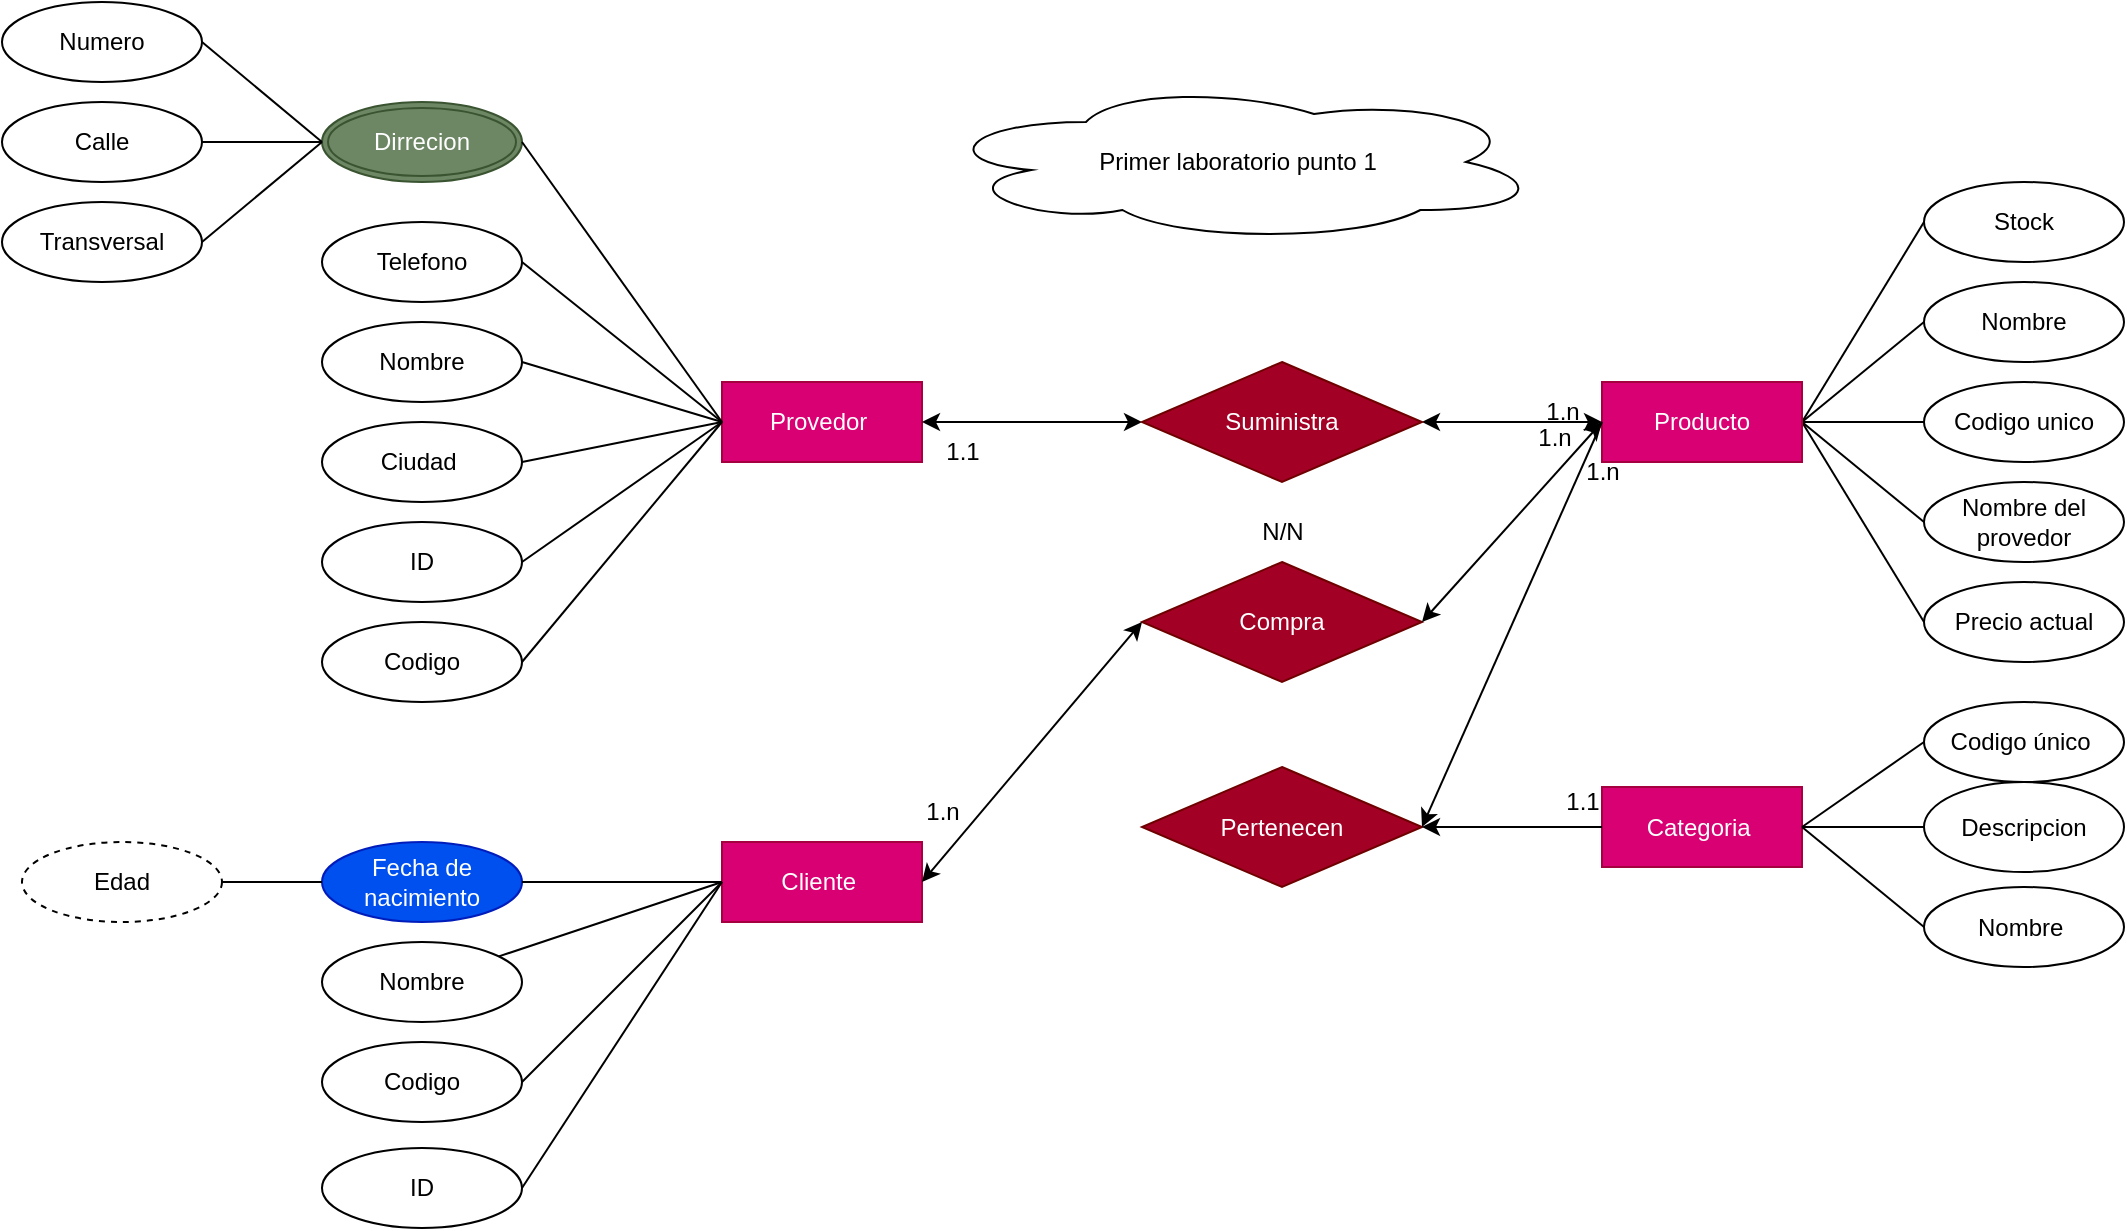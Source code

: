 <mxfile version="28.1.0">
  <diagram name="Página-1" id="oNXKOzVI4zQyK1Gj1o2h">
    <mxGraphModel dx="1654" dy="1639" grid="1" gridSize="10" guides="1" tooltips="1" connect="1" arrows="1" fold="1" page="1" pageScale="1" pageWidth="827" pageHeight="1169" math="0" shadow="0">
      <root>
        <mxCell id="bZuBxN4-7xwh26Q07MRZ-0" />
        <mxCell id="bZuBxN4-7xwh26Q07MRZ-1" parent="bZuBxN4-7xwh26Q07MRZ-0" />
        <mxCell id="bjYPzdhpzL-SFKF2sNc7-3" value="Cliente&amp;nbsp;" style="whiteSpace=wrap;html=1;align=center;fillColor=#d80073;fontColor=#ffffff;strokeColor=#A50040;" parent="bZuBxN4-7xwh26Q07MRZ-1" vertex="1">
          <mxGeometry x="200" y="-70" width="100" height="40" as="geometry" />
        </mxCell>
        <mxCell id="bjYPzdhpzL-SFKF2sNc7-4" value="Provedor&amp;nbsp;" style="whiteSpace=wrap;html=1;align=center;fillColor=#d80073;fontColor=#ffffff;strokeColor=#A50040;" parent="bZuBxN4-7xwh26Q07MRZ-1" vertex="1">
          <mxGeometry x="200" y="-300" width="100" height="40" as="geometry" />
        </mxCell>
        <mxCell id="bjYPzdhpzL-SFKF2sNc7-7" value="Fecha de nacimiento" style="ellipse;whiteSpace=wrap;html=1;align=center;fillColor=#0050ef;fontColor=#ffffff;strokeColor=#001DBC;" parent="bZuBxN4-7xwh26Q07MRZ-1" vertex="1">
          <mxGeometry y="-70" width="100" height="40" as="geometry" />
        </mxCell>
        <mxCell id="bjYPzdhpzL-SFKF2sNc7-8" value="Edad" style="ellipse;whiteSpace=wrap;html=1;align=center;dashed=1;" parent="bZuBxN4-7xwh26Q07MRZ-1" vertex="1">
          <mxGeometry x="-150" y="-70" width="100" height="40" as="geometry" />
        </mxCell>
        <mxCell id="bjYPzdhpzL-SFKF2sNc7-9" value="Codigo" style="ellipse;whiteSpace=wrap;html=1;align=center;" parent="bZuBxN4-7xwh26Q07MRZ-1" vertex="1">
          <mxGeometry y="30" width="100" height="40" as="geometry" />
        </mxCell>
        <mxCell id="bjYPzdhpzL-SFKF2sNc7-11" value="ID" style="ellipse;whiteSpace=wrap;html=1;align=center;" parent="bZuBxN4-7xwh26Q07MRZ-1" vertex="1">
          <mxGeometry y="83" width="100" height="40" as="geometry" />
        </mxCell>
        <mxCell id="bjYPzdhpzL-SFKF2sNc7-13" value="ID" style="ellipse;whiteSpace=wrap;html=1;align=center;" parent="bZuBxN4-7xwh26Q07MRZ-1" vertex="1">
          <mxGeometry y="-230" width="100" height="40" as="geometry" />
        </mxCell>
        <mxCell id="bjYPzdhpzL-SFKF2sNc7-14" value="Nombre" style="ellipse;whiteSpace=wrap;html=1;align=center;" parent="bZuBxN4-7xwh26Q07MRZ-1" vertex="1">
          <mxGeometry y="-330" width="100" height="40" as="geometry" />
        </mxCell>
        <mxCell id="bjYPzdhpzL-SFKF2sNc7-15" value="Codigo" style="ellipse;whiteSpace=wrap;html=1;align=center;" parent="bZuBxN4-7xwh26Q07MRZ-1" vertex="1">
          <mxGeometry y="-180" width="100" height="40" as="geometry" />
        </mxCell>
        <mxCell id="nIcvdX-K9WqGcsylBkkt-0" value="Ciudad&amp;nbsp;" style="ellipse;whiteSpace=wrap;html=1;align=center;" parent="bZuBxN4-7xwh26Q07MRZ-1" vertex="1">
          <mxGeometry y="-280" width="100" height="40" as="geometry" />
        </mxCell>
        <mxCell id="nIcvdX-K9WqGcsylBkkt-1" value="Telefono" style="ellipse;whiteSpace=wrap;html=1;align=center;" parent="bZuBxN4-7xwh26Q07MRZ-1" vertex="1">
          <mxGeometry y="-380" width="100" height="40" as="geometry" />
        </mxCell>
        <mxCell id="nIcvdX-K9WqGcsylBkkt-2" value="Dirrecion" style="ellipse;shape=doubleEllipse;margin=3;whiteSpace=wrap;html=1;align=center;fillColor=#6d8764;fontColor=#ffffff;strokeColor=#3A5431;" parent="bZuBxN4-7xwh26Q07MRZ-1" vertex="1">
          <mxGeometry y="-440" width="100" height="40" as="geometry" />
        </mxCell>
        <mxCell id="nIcvdX-K9WqGcsylBkkt-3" value="Precio actual" style="ellipse;whiteSpace=wrap;html=1;align=center;" parent="bZuBxN4-7xwh26Q07MRZ-1" vertex="1">
          <mxGeometry x="801" y="-200" width="100" height="40" as="geometry" />
        </mxCell>
        <mxCell id="nIcvdX-K9WqGcsylBkkt-4" value="Nombre" style="ellipse;whiteSpace=wrap;html=1;align=center;" parent="bZuBxN4-7xwh26Q07MRZ-1" vertex="1">
          <mxGeometry x="801" y="-350" width="100" height="40" as="geometry" />
        </mxCell>
        <mxCell id="nIcvdX-K9WqGcsylBkkt-5" value="Codigo unico" style="ellipse;whiteSpace=wrap;html=1;align=center;" parent="bZuBxN4-7xwh26Q07MRZ-1" vertex="1">
          <mxGeometry x="801" y="-300" width="100" height="40" as="geometry" />
        </mxCell>
        <mxCell id="nIcvdX-K9WqGcsylBkkt-6" value="Nombre del provedor" style="ellipse;whiteSpace=wrap;html=1;align=center;" parent="bZuBxN4-7xwh26Q07MRZ-1" vertex="1">
          <mxGeometry x="801" y="-250" width="100" height="40" as="geometry" />
        </mxCell>
        <mxCell id="nIcvdX-K9WqGcsylBkkt-7" value="Stock" style="ellipse;whiteSpace=wrap;html=1;align=center;" parent="bZuBxN4-7xwh26Q07MRZ-1" vertex="1">
          <mxGeometry x="801" y="-400" width="100" height="40" as="geometry" />
        </mxCell>
        <mxCell id="nIcvdX-K9WqGcsylBkkt-8" value="Categoria&amp;nbsp;" style="whiteSpace=wrap;html=1;align=center;fillColor=#d80073;fontColor=#ffffff;strokeColor=#A50040;" parent="bZuBxN4-7xwh26Q07MRZ-1" vertex="1">
          <mxGeometry x="640" y="-97.5" width="100" height="40" as="geometry" />
        </mxCell>
        <mxCell id="nIcvdX-K9WqGcsylBkkt-9" value="Codigo único&amp;nbsp;" style="ellipse;whiteSpace=wrap;html=1;align=center;" parent="bZuBxN4-7xwh26Q07MRZ-1" vertex="1">
          <mxGeometry x="801" y="-140" width="100" height="40" as="geometry" />
        </mxCell>
        <mxCell id="nIcvdX-K9WqGcsylBkkt-10" value="Nombre&amp;nbsp;" style="ellipse;whiteSpace=wrap;html=1;align=center;" parent="bZuBxN4-7xwh26Q07MRZ-1" vertex="1">
          <mxGeometry x="801" y="-47.5" width="100" height="40" as="geometry" />
        </mxCell>
        <mxCell id="nIcvdX-K9WqGcsylBkkt-11" value="Descripcion" style="ellipse;whiteSpace=wrap;html=1;align=center;" parent="bZuBxN4-7xwh26Q07MRZ-1" vertex="1">
          <mxGeometry x="801" y="-100" width="100" height="45" as="geometry" />
        </mxCell>
        <mxCell id="nIcvdX-K9WqGcsylBkkt-21" value="" style="endArrow=none;html=1;rounded=0;entryX=1;entryY=0.5;entryDx=0;entryDy=0;exitX=0;exitY=0.5;exitDx=0;exitDy=0;" parent="bZuBxN4-7xwh26Q07MRZ-1" target="nIcvdX-K9WqGcsylBkkt-8" edge="1" source="nIcvdX-K9WqGcsylBkkt-9">
          <mxGeometry relative="1" as="geometry">
            <mxPoint x="640" y="-28" as="sourcePoint" />
            <mxPoint x="1020" y="-168" as="targetPoint" />
          </mxGeometry>
        </mxCell>
        <mxCell id="nIcvdX-K9WqGcsylBkkt-22" value="" style="endArrow=none;html=1;rounded=0;entryX=0;entryY=0.5;entryDx=0;entryDy=0;exitX=1;exitY=0.5;exitDx=0;exitDy=0;" parent="bZuBxN4-7xwh26Q07MRZ-1" source="nIcvdX-K9WqGcsylBkkt-8" target="nIcvdX-K9WqGcsylBkkt-10" edge="1">
          <mxGeometry relative="1" as="geometry">
            <mxPoint x="790" y="-78" as="sourcePoint" />
            <mxPoint x="950" y="-78" as="targetPoint" />
          </mxGeometry>
        </mxCell>
        <mxCell id="nIcvdX-K9WqGcsylBkkt-35" value="" style="endArrow=none;html=1;rounded=0;exitX=0;exitY=0.5;exitDx=0;exitDy=0;entryX=1;entryY=0.5;entryDx=0;entryDy=0;" parent="bZuBxN4-7xwh26Q07MRZ-1" source="nIcvdX-K9WqGcsylBkkt-3" target="bjYPzdhpzL-SFKF2sNc7-5" edge="1">
          <mxGeometry relative="1" as="geometry">
            <mxPoint x="960" y="210" as="sourcePoint" />
            <mxPoint x="1120" y="210" as="targetPoint" />
            <Array as="points" />
          </mxGeometry>
        </mxCell>
        <mxCell id="nIcvdX-K9WqGcsylBkkt-36" value="" style="endArrow=none;html=1;rounded=0;exitX=1;exitY=0.5;exitDx=0;exitDy=0;entryX=0;entryY=0.5;entryDx=0;entryDy=0;" parent="bZuBxN4-7xwh26Q07MRZ-1" source="bjYPzdhpzL-SFKF2sNc7-5" target="nIcvdX-K9WqGcsylBkkt-5" edge="1">
          <mxGeometry relative="1" as="geometry">
            <mxPoint x="970" y="90" as="sourcePoint" />
            <mxPoint x="960" y="40" as="targetPoint" />
          </mxGeometry>
        </mxCell>
        <mxCell id="nIcvdX-K9WqGcsylBkkt-37" value="" style="endArrow=none;html=1;rounded=0;entryX=0;entryY=0.5;entryDx=0;entryDy=0;exitX=1;exitY=0.5;exitDx=0;exitDy=0;" parent="bZuBxN4-7xwh26Q07MRZ-1" source="bjYPzdhpzL-SFKF2sNc7-5" target="nIcvdX-K9WqGcsylBkkt-4" edge="1">
          <mxGeometry relative="1" as="geometry">
            <mxPoint x="930" y="120" as="sourcePoint" />
            <mxPoint x="730" y="170" as="targetPoint" />
            <Array as="points" />
          </mxGeometry>
        </mxCell>
        <mxCell id="nIcvdX-K9WqGcsylBkkt-38" value="" style="endArrow=none;html=1;rounded=0;entryX=0;entryY=0.5;entryDx=0;entryDy=0;exitX=1;exitY=0.5;exitDx=0;exitDy=0;" parent="bZuBxN4-7xwh26Q07MRZ-1" source="bjYPzdhpzL-SFKF2sNc7-5" target="nIcvdX-K9WqGcsylBkkt-6" edge="1">
          <mxGeometry relative="1" as="geometry">
            <mxPoint x="930" y="280" as="sourcePoint" />
            <mxPoint x="1030" y="300" as="targetPoint" />
          </mxGeometry>
        </mxCell>
        <mxCell id="nIcvdX-K9WqGcsylBkkt-39" value="" style="endArrow=none;html=1;rounded=0;exitX=0;exitY=0.5;exitDx=0;exitDy=0;entryX=1;entryY=0.5;entryDx=0;entryDy=0;" parent="bZuBxN4-7xwh26Q07MRZ-1" source="nIcvdX-K9WqGcsylBkkt-7" target="bjYPzdhpzL-SFKF2sNc7-5" edge="1">
          <mxGeometry relative="1" as="geometry">
            <mxPoint x="960" y="210" as="sourcePoint" />
            <mxPoint x="1120" y="210" as="targetPoint" />
          </mxGeometry>
        </mxCell>
        <mxCell id="bjYPzdhpzL-SFKF2sNc7-5" value="Producto" style="whiteSpace=wrap;html=1;align=center;fillColor=#d80073;fontColor=#ffffff;strokeColor=#A50040;" parent="bZuBxN4-7xwh26Q07MRZ-1" vertex="1">
          <mxGeometry x="640" y="-300" width="100" height="40" as="geometry" />
        </mxCell>
        <mxCell id="nIcvdX-K9WqGcsylBkkt-47" value="Compra" style="shape=rhombus;perimeter=rhombusPerimeter;whiteSpace=wrap;html=1;align=center;fillColor=#a20025;fontColor=#ffffff;strokeColor=#6F0000;" parent="bZuBxN4-7xwh26Q07MRZ-1" vertex="1">
          <mxGeometry x="410" y="-210" width="140" height="60" as="geometry" />
        </mxCell>
        <mxCell id="nIcvdX-K9WqGcsylBkkt-53" value="Pertenecen" style="shape=rhombus;perimeter=rhombusPerimeter;whiteSpace=wrap;html=1;align=center;fillColor=#a20025;fontColor=#ffffff;strokeColor=#6F0000;" parent="bZuBxN4-7xwh26Q07MRZ-1" vertex="1">
          <mxGeometry x="410" y="-107.5" width="140" height="60" as="geometry" />
        </mxCell>
        <mxCell id="nIcvdX-K9WqGcsylBkkt-55" value="" style="endArrow=classic;html=1;rounded=0;exitX=0;exitY=0.5;exitDx=0;exitDy=0;entryX=1;entryY=0.5;entryDx=0;entryDy=0;" parent="bZuBxN4-7xwh26Q07MRZ-1" source="nIcvdX-K9WqGcsylBkkt-8" target="nIcvdX-K9WqGcsylBkkt-53" edge="1">
          <mxGeometry width="50" height="50" relative="1" as="geometry">
            <mxPoint x="420" y="490" as="sourcePoint" />
            <mxPoint x="660" y="340" as="targetPoint" />
          </mxGeometry>
        </mxCell>
        <mxCell id="nIcvdX-K9WqGcsylBkkt-56" value="" style="endArrow=classic;html=1;rounded=0;entryX=1;entryY=0.5;entryDx=0;entryDy=0;exitX=0;exitY=0.5;exitDx=0;exitDy=0;" parent="bZuBxN4-7xwh26Q07MRZ-1" source="bjYPzdhpzL-SFKF2sNc7-5" target="nIcvdX-K9WqGcsylBkkt-53" edge="1">
          <mxGeometry width="50" height="50" relative="1" as="geometry">
            <mxPoint x="690" y="-200" as="sourcePoint" />
            <mxPoint x="720" y="390" as="targetPoint" />
          </mxGeometry>
        </mxCell>
        <mxCell id="nIcvdX-K9WqGcsylBkkt-62" value="" style="endArrow=classic;startArrow=classic;html=1;rounded=0;entryX=1;entryY=0.5;entryDx=0;entryDy=0;" parent="bZuBxN4-7xwh26Q07MRZ-1" source="nIcvdX-K9WqGcsylBkkt-41" edge="1" target="bjYPzdhpzL-SFKF2sNc7-4">
          <mxGeometry width="50" height="50" relative="1" as="geometry">
            <mxPoint x="920" y="100" as="sourcePoint" />
            <mxPoint x="480" y="-150" as="targetPoint" />
          </mxGeometry>
        </mxCell>
        <mxCell id="nIcvdX-K9WqGcsylBkkt-63" value="" style="endArrow=classic;startArrow=classic;html=1;rounded=0;entryX=0;entryY=0.5;entryDx=0;entryDy=0;exitX=1;exitY=0.5;exitDx=0;exitDy=0;" parent="bZuBxN4-7xwh26Q07MRZ-1" target="nIcvdX-K9WqGcsylBkkt-47" edge="1" source="bjYPzdhpzL-SFKF2sNc7-3">
          <mxGeometry width="50" height="50" relative="1" as="geometry">
            <mxPoint x="100" y="180" as="sourcePoint" />
            <mxPoint x="400" y="190" as="targetPoint" />
          </mxGeometry>
        </mxCell>
        <mxCell id="nIcvdX-K9WqGcsylBkkt-66" value="" style="endArrow=classic;startArrow=classic;html=1;rounded=0;entryX=1;entryY=0.5;entryDx=0;entryDy=0;exitX=0;exitY=0.5;exitDx=0;exitDy=0;" parent="bZuBxN4-7xwh26Q07MRZ-1" target="nIcvdX-K9WqGcsylBkkt-41" edge="1" source="bjYPzdhpzL-SFKF2sNc7-5">
          <mxGeometry width="50" height="50" relative="1" as="geometry">
            <mxPoint x="970" y="80" as="sourcePoint" />
            <mxPoint x="480" y="-160" as="targetPoint" />
          </mxGeometry>
        </mxCell>
        <mxCell id="nIcvdX-K9WqGcsylBkkt-41" value="Suministra" style="shape=rhombus;perimeter=rhombusPerimeter;whiteSpace=wrap;html=1;align=center;fillColor=#a20025;fontColor=#ffffff;strokeColor=#6F0000;" parent="bZuBxN4-7xwh26Q07MRZ-1" vertex="1">
          <mxGeometry x="410" y="-310" width="140" height="60" as="geometry" />
        </mxCell>
        <mxCell id="nIcvdX-K9WqGcsylBkkt-68" value="N/N" style="text;html=1;align=center;verticalAlign=middle;resizable=0;points=[];autosize=1;strokeColor=none;fillColor=none;" parent="bZuBxN4-7xwh26Q07MRZ-1" vertex="1">
          <mxGeometry x="455" y="-240" width="50" height="30" as="geometry" />
        </mxCell>
        <mxCell id="nIcvdX-K9WqGcsylBkkt-71" value="" style="endArrow=none;html=1;rounded=0;exitX=0;exitY=0.5;exitDx=0;exitDy=0;" parent="bZuBxN4-7xwh26Q07MRZ-1" source="bjYPzdhpzL-SFKF2sNc7-3" target="bjYPzdhpzL-SFKF2sNc7-6" edge="1">
          <mxGeometry relative="1" as="geometry">
            <mxPoint x="-10" y="170" as="sourcePoint" />
            <mxPoint x="-40" y="180" as="targetPoint" />
            <Array as="points" />
          </mxGeometry>
        </mxCell>
        <mxCell id="bjYPzdhpzL-SFKF2sNc7-6" value="Nombre" style="ellipse;whiteSpace=wrap;html=1;align=center;" parent="bZuBxN4-7xwh26Q07MRZ-1" vertex="1">
          <mxGeometry y="-20" width="100" height="40" as="geometry" />
        </mxCell>
        <mxCell id="nIcvdX-K9WqGcsylBkkt-72" value="1.1" style="text;html=1;align=center;verticalAlign=middle;resizable=0;points=[];autosize=1;strokeColor=none;fillColor=none;" parent="bZuBxN4-7xwh26Q07MRZ-1" vertex="1">
          <mxGeometry x="610" y="-105" width="40" height="30" as="geometry" />
        </mxCell>
        <mxCell id="nIcvdX-K9WqGcsylBkkt-73" value="1.n" style="text;html=1;align=center;verticalAlign=middle;resizable=0;points=[];autosize=1;strokeColor=none;fillColor=none;" parent="bZuBxN4-7xwh26Q07MRZ-1" vertex="1">
          <mxGeometry x="290" y="-100" width="40" height="30" as="geometry" />
        </mxCell>
        <mxCell id="nIcvdX-K9WqGcsylBkkt-75" value="1.n" style="text;html=1;align=center;verticalAlign=middle;resizable=0;points=[];autosize=1;strokeColor=none;fillColor=none;" parent="bZuBxN4-7xwh26Q07MRZ-1" vertex="1">
          <mxGeometry x="620" y="-270" width="40" height="30" as="geometry" />
        </mxCell>
        <mxCell id="nIcvdX-K9WqGcsylBkkt-77" value="" style="endArrow=classic;startArrow=classic;html=1;rounded=0;exitX=1;exitY=0.5;exitDx=0;exitDy=0;entryX=0;entryY=0.5;entryDx=0;entryDy=0;" parent="bZuBxN4-7xwh26Q07MRZ-1" source="nIcvdX-K9WqGcsylBkkt-47" edge="1" target="bjYPzdhpzL-SFKF2sNc7-5">
          <mxGeometry width="50" height="50" relative="1" as="geometry">
            <mxPoint x="530" y="90" as="sourcePoint" />
            <mxPoint x="640" y="-280" as="targetPoint" />
            <Array as="points" />
          </mxGeometry>
        </mxCell>
        <mxCell id="nIcvdX-K9WqGcsylBkkt-76" value="1.n" style="text;html=1;align=center;verticalAlign=middle;resizable=0;points=[];autosize=1;strokeColor=none;fillColor=none;" parent="bZuBxN4-7xwh26Q07MRZ-1" vertex="1">
          <mxGeometry x="596" y="-287" width="40" height="30" as="geometry" />
        </mxCell>
        <mxCell id="nIcvdX-K9WqGcsylBkkt-78" value="1.n" style="text;html=1;align=center;verticalAlign=middle;resizable=0;points=[];autosize=1;strokeColor=none;fillColor=none;" parent="bZuBxN4-7xwh26Q07MRZ-1" vertex="1">
          <mxGeometry x="600" y="-300" width="40" height="30" as="geometry" />
        </mxCell>
        <mxCell id="nIcvdX-K9WqGcsylBkkt-79" value="1.1" style="text;html=1;align=center;verticalAlign=middle;resizable=0;points=[];autosize=1;strokeColor=none;fillColor=none;" parent="bZuBxN4-7xwh26Q07MRZ-1" vertex="1">
          <mxGeometry x="300" y="-280" width="40" height="30" as="geometry" />
        </mxCell>
        <mxCell id="nIcvdX-K9WqGcsylBkkt-82" value="Transversal" style="ellipse;whiteSpace=wrap;html=1;align=center;" parent="bZuBxN4-7xwh26Q07MRZ-1" vertex="1">
          <mxGeometry x="-160" y="-390" width="100" height="40" as="geometry" />
        </mxCell>
        <mxCell id="nIcvdX-K9WqGcsylBkkt-83" value="Numero" style="ellipse;whiteSpace=wrap;html=1;align=center;" parent="bZuBxN4-7xwh26Q07MRZ-1" vertex="1">
          <mxGeometry x="-160" y="-490" width="100" height="40" as="geometry" />
        </mxCell>
        <mxCell id="nIcvdX-K9WqGcsylBkkt-84" value="Calle" style="ellipse;whiteSpace=wrap;html=1;align=center;" parent="bZuBxN4-7xwh26Q07MRZ-1" vertex="1">
          <mxGeometry x="-160" y="-440" width="100" height="40" as="geometry" />
        </mxCell>
        <mxCell id="xvbcIHaQCPfBAwP4kmZX-2" value="" style="endArrow=none;html=1;rounded=0;exitX=1;exitY=0.5;exitDx=0;exitDy=0;entryX=0;entryY=0.5;entryDx=0;entryDy=0;" edge="1" parent="bZuBxN4-7xwh26Q07MRZ-1" source="bjYPzdhpzL-SFKF2sNc7-15" target="bjYPzdhpzL-SFKF2sNc7-4">
          <mxGeometry relative="1" as="geometry">
            <mxPoint x="270" y="-240" as="sourcePoint" />
            <mxPoint x="430" y="-240" as="targetPoint" />
          </mxGeometry>
        </mxCell>
        <mxCell id="xvbcIHaQCPfBAwP4kmZX-3" value="" style="endArrow=none;html=1;rounded=0;exitX=1;exitY=0.5;exitDx=0;exitDy=0;entryX=0;entryY=0.5;entryDx=0;entryDy=0;" edge="1" parent="bZuBxN4-7xwh26Q07MRZ-1" source="nIcvdX-K9WqGcsylBkkt-8" target="nIcvdX-K9WqGcsylBkkt-11">
          <mxGeometry relative="1" as="geometry">
            <mxPoint x="490" y="83" as="sourcePoint" />
            <mxPoint x="650" y="83" as="targetPoint" />
          </mxGeometry>
        </mxCell>
        <mxCell id="xvbcIHaQCPfBAwP4kmZX-4" value="" style="endArrow=none;html=1;rounded=0;exitX=1;exitY=0.5;exitDx=0;exitDy=0;entryX=0;entryY=0.5;entryDx=0;entryDy=0;" edge="1" parent="bZuBxN4-7xwh26Q07MRZ-1" source="nIcvdX-K9WqGcsylBkkt-83" target="nIcvdX-K9WqGcsylBkkt-2">
          <mxGeometry relative="1" as="geometry">
            <mxPoint x="270" y="-240" as="sourcePoint" />
            <mxPoint x="430" y="-240" as="targetPoint" />
          </mxGeometry>
        </mxCell>
        <mxCell id="xvbcIHaQCPfBAwP4kmZX-5" value="" style="endArrow=none;html=1;rounded=0;exitX=1;exitY=0.5;exitDx=0;exitDy=0;entryX=0;entryY=0.5;entryDx=0;entryDy=0;" edge="1" parent="bZuBxN4-7xwh26Q07MRZ-1" source="nIcvdX-K9WqGcsylBkkt-84" target="nIcvdX-K9WqGcsylBkkt-2">
          <mxGeometry relative="1" as="geometry">
            <mxPoint x="270" y="-240" as="sourcePoint" />
            <mxPoint x="430" y="-240" as="targetPoint" />
          </mxGeometry>
        </mxCell>
        <mxCell id="xvbcIHaQCPfBAwP4kmZX-6" value="" style="endArrow=none;html=1;rounded=0;exitX=1;exitY=0.5;exitDx=0;exitDy=0;entryX=0;entryY=0.5;entryDx=0;entryDy=0;" edge="1" parent="bZuBxN4-7xwh26Q07MRZ-1" source="nIcvdX-K9WqGcsylBkkt-82" target="nIcvdX-K9WqGcsylBkkt-2">
          <mxGeometry relative="1" as="geometry">
            <mxPoint x="270" y="-240" as="sourcePoint" />
            <mxPoint x="430" y="-240" as="targetPoint" />
          </mxGeometry>
        </mxCell>
        <mxCell id="xvbcIHaQCPfBAwP4kmZX-7" value="" style="endArrow=none;html=1;rounded=0;exitX=1;exitY=0.5;exitDx=0;exitDy=0;entryX=0;entryY=0.5;entryDx=0;entryDy=0;" edge="1" parent="bZuBxN4-7xwh26Q07MRZ-1" source="nIcvdX-K9WqGcsylBkkt-2" target="bjYPzdhpzL-SFKF2sNc7-4">
          <mxGeometry relative="1" as="geometry">
            <mxPoint x="270" y="-240" as="sourcePoint" />
            <mxPoint x="430" y="-240" as="targetPoint" />
          </mxGeometry>
        </mxCell>
        <mxCell id="xvbcIHaQCPfBAwP4kmZX-8" value="" style="endArrow=none;html=1;rounded=0;exitX=1;exitY=0.5;exitDx=0;exitDy=0;entryX=0;entryY=0.5;entryDx=0;entryDy=0;" edge="1" parent="bZuBxN4-7xwh26Q07MRZ-1" source="nIcvdX-K9WqGcsylBkkt-1" target="bjYPzdhpzL-SFKF2sNc7-4">
          <mxGeometry relative="1" as="geometry">
            <mxPoint x="270" y="-240" as="sourcePoint" />
            <mxPoint x="430" y="-240" as="targetPoint" />
          </mxGeometry>
        </mxCell>
        <mxCell id="xvbcIHaQCPfBAwP4kmZX-9" value="" style="endArrow=none;html=1;rounded=0;exitX=1;exitY=0.5;exitDx=0;exitDy=0;entryX=0;entryY=0.5;entryDx=0;entryDy=0;" edge="1" parent="bZuBxN4-7xwh26Q07MRZ-1" source="bjYPzdhpzL-SFKF2sNc7-14" target="bjYPzdhpzL-SFKF2sNc7-4">
          <mxGeometry relative="1" as="geometry">
            <mxPoint x="270" y="-240" as="sourcePoint" />
            <mxPoint x="430" y="-240" as="targetPoint" />
          </mxGeometry>
        </mxCell>
        <mxCell id="xvbcIHaQCPfBAwP4kmZX-10" value="" style="endArrow=none;html=1;rounded=0;exitX=1;exitY=0.5;exitDx=0;exitDy=0;entryX=0;entryY=0.5;entryDx=0;entryDy=0;" edge="1" parent="bZuBxN4-7xwh26Q07MRZ-1" source="nIcvdX-K9WqGcsylBkkt-0" target="bjYPzdhpzL-SFKF2sNc7-4">
          <mxGeometry relative="1" as="geometry">
            <mxPoint x="270" y="-240" as="sourcePoint" />
            <mxPoint x="430" y="-240" as="targetPoint" />
          </mxGeometry>
        </mxCell>
        <mxCell id="xvbcIHaQCPfBAwP4kmZX-11" value="" style="endArrow=none;html=1;rounded=0;exitX=1;exitY=0.5;exitDx=0;exitDy=0;entryX=0;entryY=0.5;entryDx=0;entryDy=0;" edge="1" parent="bZuBxN4-7xwh26Q07MRZ-1" source="bjYPzdhpzL-SFKF2sNc7-13" target="bjYPzdhpzL-SFKF2sNc7-4">
          <mxGeometry relative="1" as="geometry">
            <mxPoint x="270" y="-240" as="sourcePoint" />
            <mxPoint x="430" y="-240" as="targetPoint" />
          </mxGeometry>
        </mxCell>
        <mxCell id="xvbcIHaQCPfBAwP4kmZX-13" value="" style="endArrow=none;html=1;rounded=0;exitX=1;exitY=0.5;exitDx=0;exitDy=0;entryX=0;entryY=0.5;entryDx=0;entryDy=0;" edge="1" parent="bZuBxN4-7xwh26Q07MRZ-1" source="bjYPzdhpzL-SFKF2sNc7-7" target="bjYPzdhpzL-SFKF2sNc7-3">
          <mxGeometry relative="1" as="geometry">
            <mxPoint x="100" y="-30" as="sourcePoint" />
            <mxPoint x="200" y="-20" as="targetPoint" />
          </mxGeometry>
        </mxCell>
        <mxCell id="xvbcIHaQCPfBAwP4kmZX-15" value="" style="endArrow=none;html=1;rounded=0;exitX=1;exitY=0.5;exitDx=0;exitDy=0;entryX=0;entryY=0.5;entryDx=0;entryDy=0;" edge="1" parent="bZuBxN4-7xwh26Q07MRZ-1" source="bjYPzdhpzL-SFKF2sNc7-8" target="bjYPzdhpzL-SFKF2sNc7-7">
          <mxGeometry relative="1" as="geometry">
            <mxPoint y="-110" as="sourcePoint" />
            <mxPoint x="160" y="-110" as="targetPoint" />
          </mxGeometry>
        </mxCell>
        <mxCell id="xvbcIHaQCPfBAwP4kmZX-16" value="" style="endArrow=none;html=1;rounded=0;exitX=1;exitY=0.5;exitDx=0;exitDy=0;entryX=0;entryY=0.5;entryDx=0;entryDy=0;" edge="1" parent="bZuBxN4-7xwh26Q07MRZ-1" source="bjYPzdhpzL-SFKF2sNc7-9" target="bjYPzdhpzL-SFKF2sNc7-3">
          <mxGeometry relative="1" as="geometry">
            <mxPoint x="140" y="110" as="sourcePoint" />
            <mxPoint x="300" y="110" as="targetPoint" />
          </mxGeometry>
        </mxCell>
        <mxCell id="xvbcIHaQCPfBAwP4kmZX-17" value="" style="endArrow=none;html=1;rounded=0;exitX=1;exitY=0.5;exitDx=0;exitDy=0;entryX=0;entryY=0.5;entryDx=0;entryDy=0;" edge="1" parent="bZuBxN4-7xwh26Q07MRZ-1" source="bjYPzdhpzL-SFKF2sNc7-11" target="bjYPzdhpzL-SFKF2sNc7-3">
          <mxGeometry relative="1" as="geometry">
            <mxPoint x="100" y="190" as="sourcePoint" />
            <mxPoint x="260" y="190" as="targetPoint" />
          </mxGeometry>
        </mxCell>
        <mxCell id="xvbcIHaQCPfBAwP4kmZX-21" value="Primer laboratorio punto 1" style="ellipse;shape=cloud;whiteSpace=wrap;html=1;fillColor=light-dark(#FFFFFF,#33FFFF);" vertex="1" parent="bZuBxN4-7xwh26Q07MRZ-1">
          <mxGeometry x="306" y="-450" width="304" height="80" as="geometry" />
        </mxCell>
      </root>
    </mxGraphModel>
  </diagram>
</mxfile>
